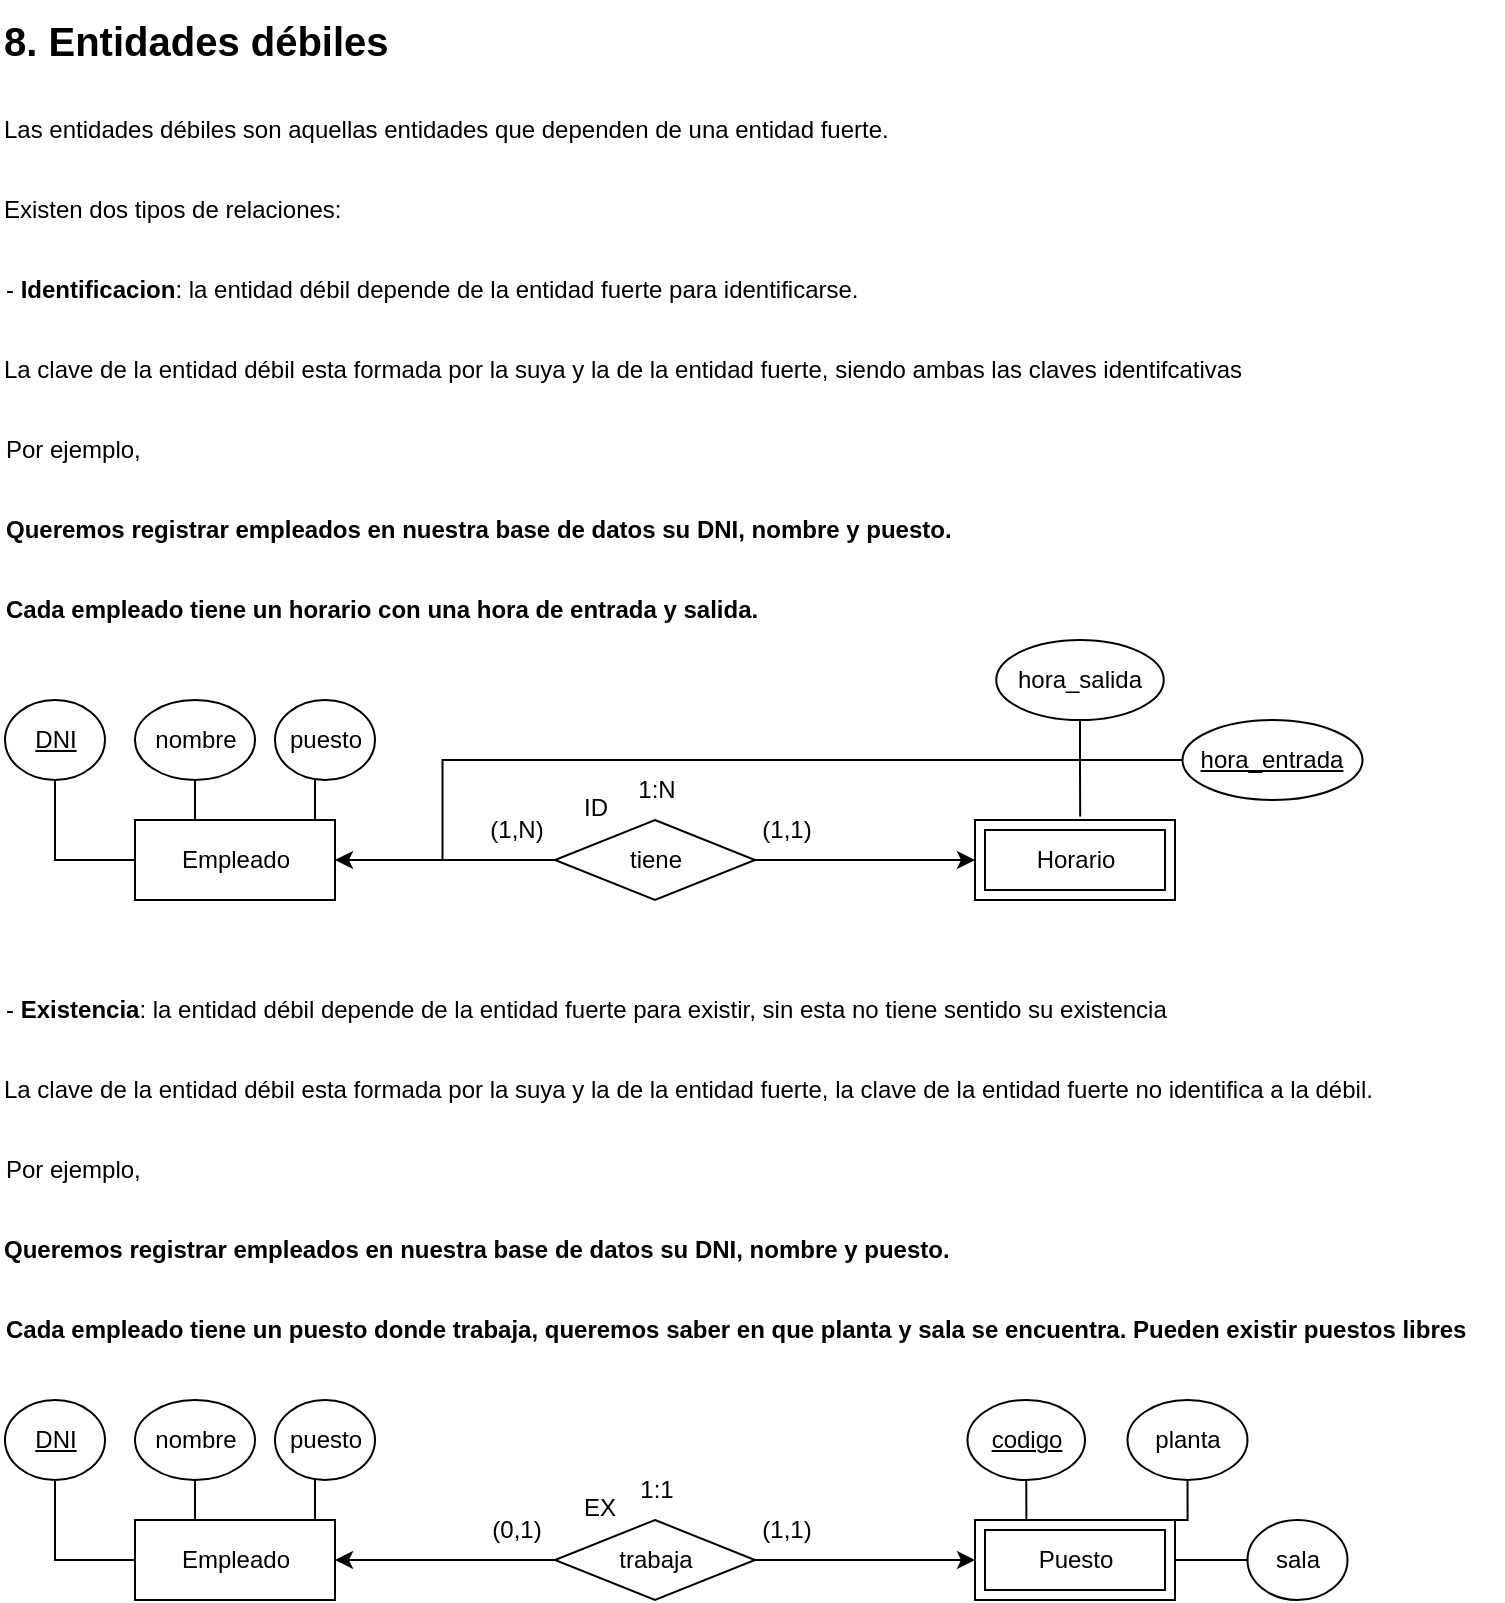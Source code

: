 <mxfile version="25.0.2">
  <diagram id="R2lEEEUBdFMjLlhIrx00" name="Page-1">
    <mxGraphModel dx="1098" dy="-2462" grid="1" gridSize="10" guides="1" tooltips="1" connect="1" arrows="1" fold="1" page="1" pageScale="1" pageWidth="850" pageHeight="1100" math="0" shadow="0" extFonts="Permanent Marker^https://fonts.googleapis.com/css?family=Permanent+Marker">
      <root>
        <mxCell id="0" />
        <mxCell id="1" parent="0" />
        <mxCell id="kvPZV8qKF9iL3hVnG-OZ-1" value="8. Entidades débiles" style="text;html=1;align=left;verticalAlign=middle;resizable=0;points=[];autosize=1;strokeColor=none;fillColor=none;strokeWidth=0;fontSize=20;fontStyle=1" vertex="1" parent="1">
          <mxGeometry x="40" y="3320" width="200" height="40" as="geometry" />
        </mxCell>
        <mxCell id="kvPZV8qKF9iL3hVnG-OZ-2" value="Las entidades débiles son aquellas entidades que dependen de una entidad fuerte." style="text;html=1;align=left;verticalAlign=middle;resizable=0;points=[];autosize=1;strokeColor=none;fillColor=none;" vertex="1" parent="1">
          <mxGeometry x="40" y="3370" width="470" height="30" as="geometry" />
        </mxCell>
        <mxCell id="kvPZV8qKF9iL3hVnG-OZ-3" value="Por ejemplo," style="text;html=1;align=left;verticalAlign=middle;resizable=0;points=[];autosize=1;strokeColor=none;fillColor=none;" vertex="1" parent="1">
          <mxGeometry x="41.25" y="3530" width="90" height="30" as="geometry" />
        </mxCell>
        <mxCell id="kvPZV8qKF9iL3hVnG-OZ-4" value="Existen dos tipos de relaciones:" style="text;html=1;align=left;verticalAlign=middle;resizable=0;points=[];autosize=1;strokeColor=none;fillColor=none;" vertex="1" parent="1">
          <mxGeometry x="40" y="3410" width="190" height="30" as="geometry" />
        </mxCell>
        <mxCell id="kvPZV8qKF9iL3hVnG-OZ-5" value="- &lt;b&gt;Identificacion&lt;/b&gt;: la entidad débil depende de la entidad fuerte para identificarse.&amp;nbsp;" style="text;html=1;align=left;verticalAlign=middle;resizable=0;points=[];autosize=1;strokeColor=none;fillColor=none;" vertex="1" parent="1">
          <mxGeometry x="41.25" y="3450" width="450" height="30" as="geometry" />
        </mxCell>
        <mxCell id="kvPZV8qKF9iL3hVnG-OZ-6" value="- &lt;b&gt;Existencia&lt;/b&gt;: la entidad débil depende de la entidad fuerte para existir, sin esta no tiene sentido su existencia&amp;nbsp;" style="text;html=1;align=left;verticalAlign=middle;resizable=0;points=[];autosize=1;strokeColor=none;fillColor=none;" vertex="1" parent="1">
          <mxGeometry x="41.25" y="3810" width="610" height="30" as="geometry" />
        </mxCell>
        <mxCell id="kvPZV8qKF9iL3hVnG-OZ-7" value="Por ejemplo," style="text;html=1;align=left;verticalAlign=middle;resizable=0;points=[];autosize=1;strokeColor=none;fillColor=none;" vertex="1" parent="1">
          <mxGeometry x="41.25" y="3890" width="90" height="30" as="geometry" />
        </mxCell>
        <mxCell id="kvPZV8qKF9iL3hVnG-OZ-8" value="&lt;span style=&quot;font-weight: 700;&quot;&gt;Queremos registrar empleados en nuestra base de datos su DNI, nombre&amp;nbsp;&lt;/span&gt;&lt;span style=&quot;font-weight: 700; background-color: initial;&quot;&gt;y puesto.&amp;nbsp;&lt;/span&gt;&lt;b&gt;&lt;br&gt;&lt;/b&gt;" style="text;html=1;align=left;verticalAlign=middle;resizable=0;points=[];autosize=1;strokeColor=none;fillColor=none;" vertex="1" parent="1">
          <mxGeometry x="41.25" y="3570" width="500" height="30" as="geometry" />
        </mxCell>
        <mxCell id="kvPZV8qKF9iL3hVnG-OZ-9" value="&lt;span style=&quot;&quot;&gt;La clave de la entidad débil esta formada por la suya y la de la entidad fuerte, siendo ambas las claves identifcativas&lt;/span&gt;" style="text;html=1;align=left;verticalAlign=middle;resizable=0;points=[];autosize=1;strokeColor=none;fillColor=none;" vertex="1" parent="1">
          <mxGeometry x="40" y="3490" width="640" height="30" as="geometry" />
        </mxCell>
        <mxCell id="kvPZV8qKF9iL3hVnG-OZ-10" value="&lt;b&gt;Cada empleado tiene un horario con una hora de entrada y salida.&lt;/b&gt;" style="text;html=1;align=left;verticalAlign=middle;resizable=0;points=[];autosize=1;strokeColor=none;fillColor=none;" vertex="1" parent="1">
          <mxGeometry x="41.25" y="3610" width="400" height="30" as="geometry" />
        </mxCell>
        <mxCell id="kvPZV8qKF9iL3hVnG-OZ-11" value="&lt;span style=&quot;color: rgba(0, 0, 0, 0); font-family: monospace; font-size: 0px; font-weight: 400;&quot;&gt;%3CmxGraphModel%3E%3Croot%3E%3CmxCell%20id%3D%220%22%2F%3E%3CmxCell%20id%3D%221%22%20parent%3D%220%22%2F%3E%3CmxCell%20id%3D%222%22%20value%3D%22Queremos%20registrar%20empleados%20en%20nuestra%20base%20de%20datos%20su%20DNI%2C%20nombre%2C%20fecha%20%26lt%3Bspan%20style%3D%26quot%3Bbackground-color%3A%20initial%3B%26quot%3B%26gt%3By%20puesto.%20Cada%20empleado%20pertence%20a%20un%20departamento.%26lt%3B%2Fspan%26gt%3B%22%20style%3D%22text%3Bhtml%3D1%3Balign%3Dleft%3BverticalAlign%3Dmiddle%3Bresizable%3D0%3Bpoints%3D%5B%5D%3Bautosize%3D1%3BstrokeColor%3Dnone%3BfillColor%3Dnone%3BfontStyle%3D1%22%20vertex%3D%221%22%20parent%3D%221%22%3E%3CmxGeometry%20x%3D%2240%22%20y%3D%222130%22%20width%3D%22750%22%20height%3D%2230%22%20as%3D%22geometry%22%2F%3E%3C%2FmxCell%3E%3C%2Froot%3E%3C%2FmxGraphModel%3E&lt;/span&gt;" style="text;html=1;align=left;verticalAlign=middle;resizable=0;points=[];autosize=1;strokeColor=none;fillColor=none;fontStyle=1" vertex="1" parent="1">
          <mxGeometry x="45" y="3690" width="20" height="30" as="geometry" />
        </mxCell>
        <mxCell id="kvPZV8qKF9iL3hVnG-OZ-12" value="Empleado" style="whiteSpace=wrap;html=1;align=center;" vertex="1" parent="1">
          <mxGeometry x="107.5" y="3730" width="100" height="40" as="geometry" />
        </mxCell>
        <mxCell id="kvPZV8qKF9iL3hVnG-OZ-13" style="edgeStyle=orthogonalEdgeStyle;rounded=0;orthogonalLoop=1;jettySize=auto;html=1;endArrow=none;endFill=0;" edge="1" parent="1" source="kvPZV8qKF9iL3hVnG-OZ-14" target="kvPZV8qKF9iL3hVnG-OZ-12">
          <mxGeometry relative="1" as="geometry" />
        </mxCell>
        <mxCell id="kvPZV8qKF9iL3hVnG-OZ-14" value="nombre" style="ellipse;whiteSpace=wrap;html=1;align=center;" vertex="1" parent="1">
          <mxGeometry x="107.5" y="3670" width="60" height="40" as="geometry" />
        </mxCell>
        <mxCell id="kvPZV8qKF9iL3hVnG-OZ-15" style="edgeStyle=orthogonalEdgeStyle;rounded=0;orthogonalLoop=1;jettySize=auto;html=1;entryX=0;entryY=0.5;entryDx=0;entryDy=0;endArrow=none;endFill=0;" edge="1" parent="1" source="kvPZV8qKF9iL3hVnG-OZ-16" target="kvPZV8qKF9iL3hVnG-OZ-12">
          <mxGeometry relative="1" as="geometry">
            <Array as="points">
              <mxPoint x="67.5" y="3750" />
            </Array>
          </mxGeometry>
        </mxCell>
        <mxCell id="kvPZV8qKF9iL3hVnG-OZ-16" value="DNI" style="ellipse;whiteSpace=wrap;html=1;align=center;fontStyle=4;" vertex="1" parent="1">
          <mxGeometry x="42.5" y="3670" width="50" height="40" as="geometry" />
        </mxCell>
        <mxCell id="kvPZV8qKF9iL3hVnG-OZ-17" style="edgeStyle=orthogonalEdgeStyle;rounded=0;orthogonalLoop=1;jettySize=auto;html=1;entryX=0.796;entryY=0.011;entryDx=0;entryDy=0;endArrow=none;endFill=0;entryPerimeter=0;" edge="1" parent="1" source="kvPZV8qKF9iL3hVnG-OZ-18" target="kvPZV8qKF9iL3hVnG-OZ-12">
          <mxGeometry relative="1" as="geometry">
            <Array as="points">
              <mxPoint x="197.5" y="3690" />
              <mxPoint x="197.5" y="3730" />
              <mxPoint x="187.5" y="3730" />
            </Array>
          </mxGeometry>
        </mxCell>
        <mxCell id="kvPZV8qKF9iL3hVnG-OZ-18" value="puesto" style="ellipse;whiteSpace=wrap;html=1;align=center;" vertex="1" parent="1">
          <mxGeometry x="177.5" y="3670" width="50" height="40" as="geometry" />
        </mxCell>
        <mxCell id="kvPZV8qKF9iL3hVnG-OZ-19" value="hora_salida" style="ellipse;whiteSpace=wrap;html=1;align=center;" vertex="1" parent="1">
          <mxGeometry x="538.13" y="3640" width="83.75" height="40" as="geometry" />
        </mxCell>
        <mxCell id="kvPZV8qKF9iL3hVnG-OZ-20" style="edgeStyle=orthogonalEdgeStyle;rounded=0;orthogonalLoop=1;jettySize=auto;html=1;entryX=1;entryY=0.5;entryDx=0;entryDy=0;" edge="1" parent="1" source="kvPZV8qKF9iL3hVnG-OZ-22" target="kvPZV8qKF9iL3hVnG-OZ-12">
          <mxGeometry relative="1" as="geometry" />
        </mxCell>
        <mxCell id="kvPZV8qKF9iL3hVnG-OZ-21" style="edgeStyle=orthogonalEdgeStyle;rounded=0;orthogonalLoop=1;jettySize=auto;html=1;entryX=0;entryY=0.5;entryDx=0;entryDy=0;" edge="1" parent="1" source="kvPZV8qKF9iL3hVnG-OZ-22">
          <mxGeometry relative="1" as="geometry">
            <mxPoint x="527.5" y="3750" as="targetPoint" />
          </mxGeometry>
        </mxCell>
        <mxCell id="kvPZV8qKF9iL3hVnG-OZ-22" value="tiene" style="shape=rhombus;perimeter=rhombusPerimeter;whiteSpace=wrap;html=1;align=center;" vertex="1" parent="1">
          <mxGeometry x="317.5" y="3730" width="100" height="40" as="geometry" />
        </mxCell>
        <mxCell id="kvPZV8qKF9iL3hVnG-OZ-23" value="(1,1)" style="text;html=1;align=center;verticalAlign=middle;resizable=0;points=[];autosize=1;strokeColor=none;fillColor=none;" vertex="1" parent="1">
          <mxGeometry x="407.5" y="3720" width="50" height="30" as="geometry" />
        </mxCell>
        <mxCell id="kvPZV8qKF9iL3hVnG-OZ-24" value="(1,N)" style="text;html=1;align=center;verticalAlign=middle;resizable=0;points=[];autosize=1;strokeColor=none;fillColor=none;" vertex="1" parent="1">
          <mxGeometry x="272.5" y="3720" width="50" height="30" as="geometry" />
        </mxCell>
        <mxCell id="kvPZV8qKF9iL3hVnG-OZ-25" value="1:N" style="text;html=1;align=center;verticalAlign=middle;resizable=0;points=[];autosize=1;strokeColor=none;fillColor=none;" vertex="1" parent="1">
          <mxGeometry x="347.5" y="3700" width="40" height="30" as="geometry" />
        </mxCell>
        <mxCell id="kvPZV8qKF9iL3hVnG-OZ-26" value="" style="endArrow=none;html=1;rounded=0;" edge="1" parent="1">
          <mxGeometry width="50" height="50" relative="1" as="geometry">
            <mxPoint x="261.25" y="3750" as="sourcePoint" />
            <mxPoint x="631.25" y="3700" as="targetPoint" />
            <Array as="points">
              <mxPoint x="261.25" y="3700" />
            </Array>
          </mxGeometry>
        </mxCell>
        <mxCell id="kvPZV8qKF9iL3hVnG-OZ-27" value="Horario" style="shape=ext;margin=3;double=1;whiteSpace=wrap;html=1;align=center;" vertex="1" parent="1">
          <mxGeometry x="527.5" y="3730" width="100" height="40" as="geometry" />
        </mxCell>
        <mxCell id="kvPZV8qKF9iL3hVnG-OZ-28" value="ID" style="text;strokeColor=none;fillColor=none;spacingLeft=4;spacingRight=4;overflow=hidden;rotatable=0;points=[[0,0.5],[1,0.5]];portConstraint=eastwest;fontSize=12;whiteSpace=wrap;html=1;" vertex="1" parent="1">
          <mxGeometry x="326.25" y="3710" width="40" height="30" as="geometry" />
        </mxCell>
        <mxCell id="kvPZV8qKF9iL3hVnG-OZ-29" style="edgeStyle=orthogonalEdgeStyle;rounded=0;orthogonalLoop=1;jettySize=auto;html=1;entryX=0.526;entryY=-0.044;entryDx=0;entryDy=0;entryPerimeter=0;endArrow=none;endFill=0;" edge="1" parent="1" source="kvPZV8qKF9iL3hVnG-OZ-19" target="kvPZV8qKF9iL3hVnG-OZ-27">
          <mxGeometry relative="1" as="geometry" />
        </mxCell>
        <mxCell id="kvPZV8qKF9iL3hVnG-OZ-30" value="hora_entrada" style="ellipse;whiteSpace=wrap;html=1;align=center;fontStyle=4;" vertex="1" parent="1">
          <mxGeometry x="631.25" y="3680" width="90" height="40" as="geometry" />
        </mxCell>
        <mxCell id="kvPZV8qKF9iL3hVnG-OZ-31" value="&lt;span style=&quot;color: rgba(0, 0, 0, 0); font-family: monospace; font-size: 0px; font-weight: 400;&quot;&gt;%3CmxGraphModel%3E%3Croot%3E%3CmxCell%20id%3D%220%22%2F%3E%3CmxCell%20id%3D%221%22%20parent%3D%220%22%2F%3E%3CmxCell%20id%3D%222%22%20value%3D%22Queremos%20registrar%20empleados%20en%20nuestra%20base%20de%20datos%20su%20DNI%2C%20nombre%2C%20fecha%20%26lt%3Bspan%20style%3D%26quot%3Bbackground-color%3A%20initial%3B%26quot%3B%26gt%3By%20puesto.%20Cada%20empleado%20pertence%20a%20un%20departamento.%26lt%3B%2Fspan%26gt%3B%22%20style%3D%22text%3Bhtml%3D1%3Balign%3Dleft%3BverticalAlign%3Dmiddle%3Bresizable%3D0%3Bpoints%3D%5B%5D%3Bautosize%3D1%3BstrokeColor%3Dnone%3BfillColor%3Dnone%3BfontStyle%3D1%22%20vertex%3D%221%22%20parent%3D%221%22%3E%3CmxGeometry%20x%3D%2240%22%20y%3D%222130%22%20width%3D%22750%22%20height%3D%2230%22%20as%3D%22geometry%22%2F%3E%3C%2FmxCell%3E%3C%2Froot%3E%3C%2FmxGraphModel%3E&lt;/span&gt;" style="text;html=1;align=left;verticalAlign=middle;resizable=0;points=[];autosize=1;strokeColor=none;fillColor=none;fontStyle=1" vertex="1" parent="1">
          <mxGeometry x="45" y="4040" width="20" height="30" as="geometry" />
        </mxCell>
        <mxCell id="kvPZV8qKF9iL3hVnG-OZ-32" value="Empleado" style="whiteSpace=wrap;html=1;align=center;" vertex="1" parent="1">
          <mxGeometry x="107.5" y="4080" width="100" height="40" as="geometry" />
        </mxCell>
        <mxCell id="kvPZV8qKF9iL3hVnG-OZ-33" style="edgeStyle=orthogonalEdgeStyle;rounded=0;orthogonalLoop=1;jettySize=auto;html=1;endArrow=none;endFill=0;" edge="1" parent="1" source="kvPZV8qKF9iL3hVnG-OZ-34" target="kvPZV8qKF9iL3hVnG-OZ-32">
          <mxGeometry relative="1" as="geometry" />
        </mxCell>
        <mxCell id="kvPZV8qKF9iL3hVnG-OZ-34" value="nombre" style="ellipse;whiteSpace=wrap;html=1;align=center;" vertex="1" parent="1">
          <mxGeometry x="107.5" y="4020" width="60" height="40" as="geometry" />
        </mxCell>
        <mxCell id="kvPZV8qKF9iL3hVnG-OZ-35" style="edgeStyle=orthogonalEdgeStyle;rounded=0;orthogonalLoop=1;jettySize=auto;html=1;entryX=0;entryY=0.5;entryDx=0;entryDy=0;endArrow=none;endFill=0;" edge="1" parent="1" source="kvPZV8qKF9iL3hVnG-OZ-36" target="kvPZV8qKF9iL3hVnG-OZ-32">
          <mxGeometry relative="1" as="geometry">
            <Array as="points">
              <mxPoint x="67.5" y="4100" />
            </Array>
          </mxGeometry>
        </mxCell>
        <mxCell id="kvPZV8qKF9iL3hVnG-OZ-36" value="DNI" style="ellipse;whiteSpace=wrap;html=1;align=center;fontStyle=4;" vertex="1" parent="1">
          <mxGeometry x="42.5" y="4020" width="50" height="40" as="geometry" />
        </mxCell>
        <mxCell id="kvPZV8qKF9iL3hVnG-OZ-37" style="edgeStyle=orthogonalEdgeStyle;rounded=0;orthogonalLoop=1;jettySize=auto;html=1;entryX=0.796;entryY=0.011;entryDx=0;entryDy=0;endArrow=none;endFill=0;entryPerimeter=0;" edge="1" parent="1" source="kvPZV8qKF9iL3hVnG-OZ-38" target="kvPZV8qKF9iL3hVnG-OZ-32">
          <mxGeometry relative="1" as="geometry">
            <Array as="points">
              <mxPoint x="197.5" y="4040" />
              <mxPoint x="197.5" y="4080" />
              <mxPoint x="187.5" y="4080" />
            </Array>
          </mxGeometry>
        </mxCell>
        <mxCell id="kvPZV8qKF9iL3hVnG-OZ-38" value="puesto" style="ellipse;whiteSpace=wrap;html=1;align=center;" vertex="1" parent="1">
          <mxGeometry x="177.5" y="4020" width="50" height="40" as="geometry" />
        </mxCell>
        <mxCell id="kvPZV8qKF9iL3hVnG-OZ-39" style="edgeStyle=orthogonalEdgeStyle;rounded=0;orthogonalLoop=1;jettySize=auto;html=1;entryX=1;entryY=0.5;entryDx=0;entryDy=0;" edge="1" parent="1" source="kvPZV8qKF9iL3hVnG-OZ-41" target="kvPZV8qKF9iL3hVnG-OZ-32">
          <mxGeometry relative="1" as="geometry" />
        </mxCell>
        <mxCell id="kvPZV8qKF9iL3hVnG-OZ-40" style="edgeStyle=orthogonalEdgeStyle;rounded=0;orthogonalLoop=1;jettySize=auto;html=1;entryX=0;entryY=0.5;entryDx=0;entryDy=0;" edge="1" parent="1" source="kvPZV8qKF9iL3hVnG-OZ-41">
          <mxGeometry relative="1" as="geometry">
            <mxPoint x="527.5" y="4100" as="targetPoint" />
          </mxGeometry>
        </mxCell>
        <mxCell id="kvPZV8qKF9iL3hVnG-OZ-41" value="trabaja" style="shape=rhombus;perimeter=rhombusPerimeter;whiteSpace=wrap;html=1;align=center;" vertex="1" parent="1">
          <mxGeometry x="317.5" y="4080" width="100" height="40" as="geometry" />
        </mxCell>
        <mxCell id="kvPZV8qKF9iL3hVnG-OZ-42" value="(1,1)" style="text;html=1;align=center;verticalAlign=middle;resizable=0;points=[];autosize=1;strokeColor=none;fillColor=none;" vertex="1" parent="1">
          <mxGeometry x="407.5" y="4070" width="50" height="30" as="geometry" />
        </mxCell>
        <mxCell id="kvPZV8qKF9iL3hVnG-OZ-43" value="(0,1)" style="text;html=1;align=center;verticalAlign=middle;resizable=0;points=[];autosize=1;strokeColor=none;fillColor=none;" vertex="1" parent="1">
          <mxGeometry x="272.5" y="4070" width="50" height="30" as="geometry" />
        </mxCell>
        <mxCell id="kvPZV8qKF9iL3hVnG-OZ-44" value="1:1" style="text;html=1;align=center;verticalAlign=middle;resizable=0;points=[];autosize=1;strokeColor=none;fillColor=none;" vertex="1" parent="1">
          <mxGeometry x="347.5" y="4050" width="40" height="30" as="geometry" />
        </mxCell>
        <mxCell id="kvPZV8qKF9iL3hVnG-OZ-45" value="Puesto" style="shape=ext;margin=3;double=1;whiteSpace=wrap;html=1;align=center;" vertex="1" parent="1">
          <mxGeometry x="527.5" y="4080" width="100" height="40" as="geometry" />
        </mxCell>
        <mxCell id="kvPZV8qKF9iL3hVnG-OZ-46" value="EX" style="text;strokeColor=none;fillColor=none;spacingLeft=4;spacingRight=4;overflow=hidden;rotatable=0;points=[[0,0.5],[1,0.5]];portConstraint=eastwest;fontSize=12;whiteSpace=wrap;html=1;" vertex="1" parent="1">
          <mxGeometry x="326.25" y="4060" width="40" height="30" as="geometry" />
        </mxCell>
        <mxCell id="kvPZV8qKF9iL3hVnG-OZ-47" style="edgeStyle=orthogonalEdgeStyle;rounded=0;orthogonalLoop=1;jettySize=auto;html=1;entryX=0.25;entryY=0;entryDx=0;entryDy=0;endArrow=none;endFill=0;" edge="1" parent="1" source="kvPZV8qKF9iL3hVnG-OZ-48" target="kvPZV8qKF9iL3hVnG-OZ-45">
          <mxGeometry relative="1" as="geometry" />
        </mxCell>
        <mxCell id="kvPZV8qKF9iL3hVnG-OZ-48" value="codigo" style="ellipse;whiteSpace=wrap;html=1;align=center;fontStyle=4;" vertex="1" parent="1">
          <mxGeometry x="523.75" y="4020" width="58.75" height="40" as="geometry" />
        </mxCell>
        <mxCell id="kvPZV8qKF9iL3hVnG-OZ-49" style="edgeStyle=orthogonalEdgeStyle;rounded=0;orthogonalLoop=1;jettySize=auto;html=1;entryX=1;entryY=0;entryDx=0;entryDy=0;endArrow=none;endFill=0;" edge="1" parent="1" source="kvPZV8qKF9iL3hVnG-OZ-50" target="kvPZV8qKF9iL3hVnG-OZ-45">
          <mxGeometry relative="1" as="geometry" />
        </mxCell>
        <mxCell id="kvPZV8qKF9iL3hVnG-OZ-50" value="planta" style="ellipse;whiteSpace=wrap;html=1;align=center;" vertex="1" parent="1">
          <mxGeometry x="603.75" y="4020" width="60" height="40" as="geometry" />
        </mxCell>
        <mxCell id="kvPZV8qKF9iL3hVnG-OZ-51" style="edgeStyle=orthogonalEdgeStyle;rounded=0;orthogonalLoop=1;jettySize=auto;html=1;entryX=1;entryY=0.5;entryDx=0;entryDy=0;endArrow=none;endFill=0;" edge="1" parent="1" source="kvPZV8qKF9iL3hVnG-OZ-52" target="kvPZV8qKF9iL3hVnG-OZ-45">
          <mxGeometry relative="1" as="geometry" />
        </mxCell>
        <mxCell id="kvPZV8qKF9iL3hVnG-OZ-52" value="sala" style="ellipse;whiteSpace=wrap;html=1;align=center;" vertex="1" parent="1">
          <mxGeometry x="663.75" y="4080" width="50" height="40" as="geometry" />
        </mxCell>
        <mxCell id="kvPZV8qKF9iL3hVnG-OZ-53" value="&lt;span style=&quot;font-weight: 700;&quot;&gt;Queremos registrar empleados en nuestra base de datos su DNI, nombre&amp;nbsp;&lt;/span&gt;&lt;span style=&quot;font-weight: 700; background-color: initial;&quot;&gt;y puesto.&amp;nbsp;&lt;/span&gt;&lt;b&gt;&lt;br&gt;&lt;/b&gt;" style="text;html=1;align=left;verticalAlign=middle;resizable=0;points=[];autosize=1;strokeColor=none;fillColor=none;" vertex="1" parent="1">
          <mxGeometry x="40" y="3930" width="500" height="30" as="geometry" />
        </mxCell>
        <mxCell id="kvPZV8qKF9iL3hVnG-OZ-54" value="&lt;b&gt;Cada empleado tiene un puesto donde trabaja, queremos saber en que planta y sala se encuentra. Pueden existir puestos libres&lt;/b&gt;" style="text;html=1;align=left;verticalAlign=middle;resizable=0;points=[];autosize=1;strokeColor=none;fillColor=none;" vertex="1" parent="1">
          <mxGeometry x="41.25" y="3970" width="750" height="30" as="geometry" />
        </mxCell>
        <mxCell id="kvPZV8qKF9iL3hVnG-OZ-55" value="&lt;span style=&quot;&quot;&gt;La clave de la entidad débil esta formada por la suya y la de la entidad fuerte, la clave de la entidad fuerte no identifica a la débil.&lt;/span&gt;" style="text;html=1;align=left;verticalAlign=middle;resizable=0;points=[];autosize=1;strokeColor=none;fillColor=none;" vertex="1" parent="1">
          <mxGeometry x="40" y="3850" width="710" height="30" as="geometry" />
        </mxCell>
      </root>
    </mxGraphModel>
  </diagram>
</mxfile>
